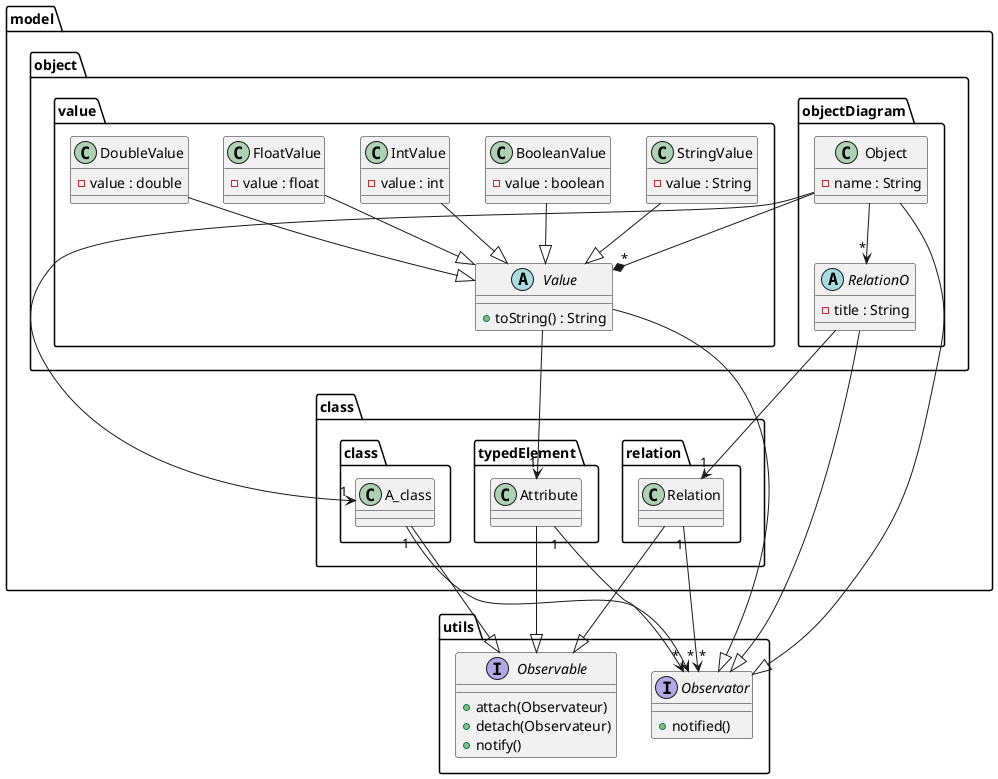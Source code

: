 @startuml

package utils <<folder>> {
	interface Observable {
		+ attach(Observateur)
		+ detach(Observateur)
		+ notify()
	}

	interface Observator {
		+ notified()
	}
}


package model.class <<folder>> {

	package model.class.typedElement <<folder>> {

		class Attribute {
		}
	}
	package model.class.class <<folder>> {

		 class A_class {
		}
	}

	package model.class.relation <<folder>> {

	}

	package model.class.relation <<folder>> {
		class Relation {
		}
	}

	Relation --|> Observable
	Attribute --|> Observable
	A_class --|> Observable

	Relation "1" --> "*" Observator
	Attribute "1" --> "*" Observator
	A_class "1" --> "*" Observator
}



package model.object.objectDiagram <<folder>> {

	 class Object {
	  - name : String
	 }

	 abstract class RelationO{
		- title : String
	}

	package model.object.value <<folder>> {

		 abstract class Value {
		   + toString() : String
		 }

		 class IntValue {
		  - value : int
		 }
		 class FloatValue {
		   - value : float
		 }
		 class DoubleValue {
		   - value : double
		 }
		 class StringValue {
		   - value : String
		 }
		 class BooleanValue {
		   - value : boolean
		 }

	}

	RelationO  --> "1" Relation
	A_class "1" <-- Object
	Object --> "*" RelationO
	Object --* "*" Value

	Value --> "1" Attribute

	IntValue --|> Value
	FloatValue --|> Value
	DoubleValue --|> Value
	StringValue --|> Value
	BooleanValue --|> Value

	Value --|> Observator
	RelationO --|> Observator
	Object --|> Observator
}






@enduml